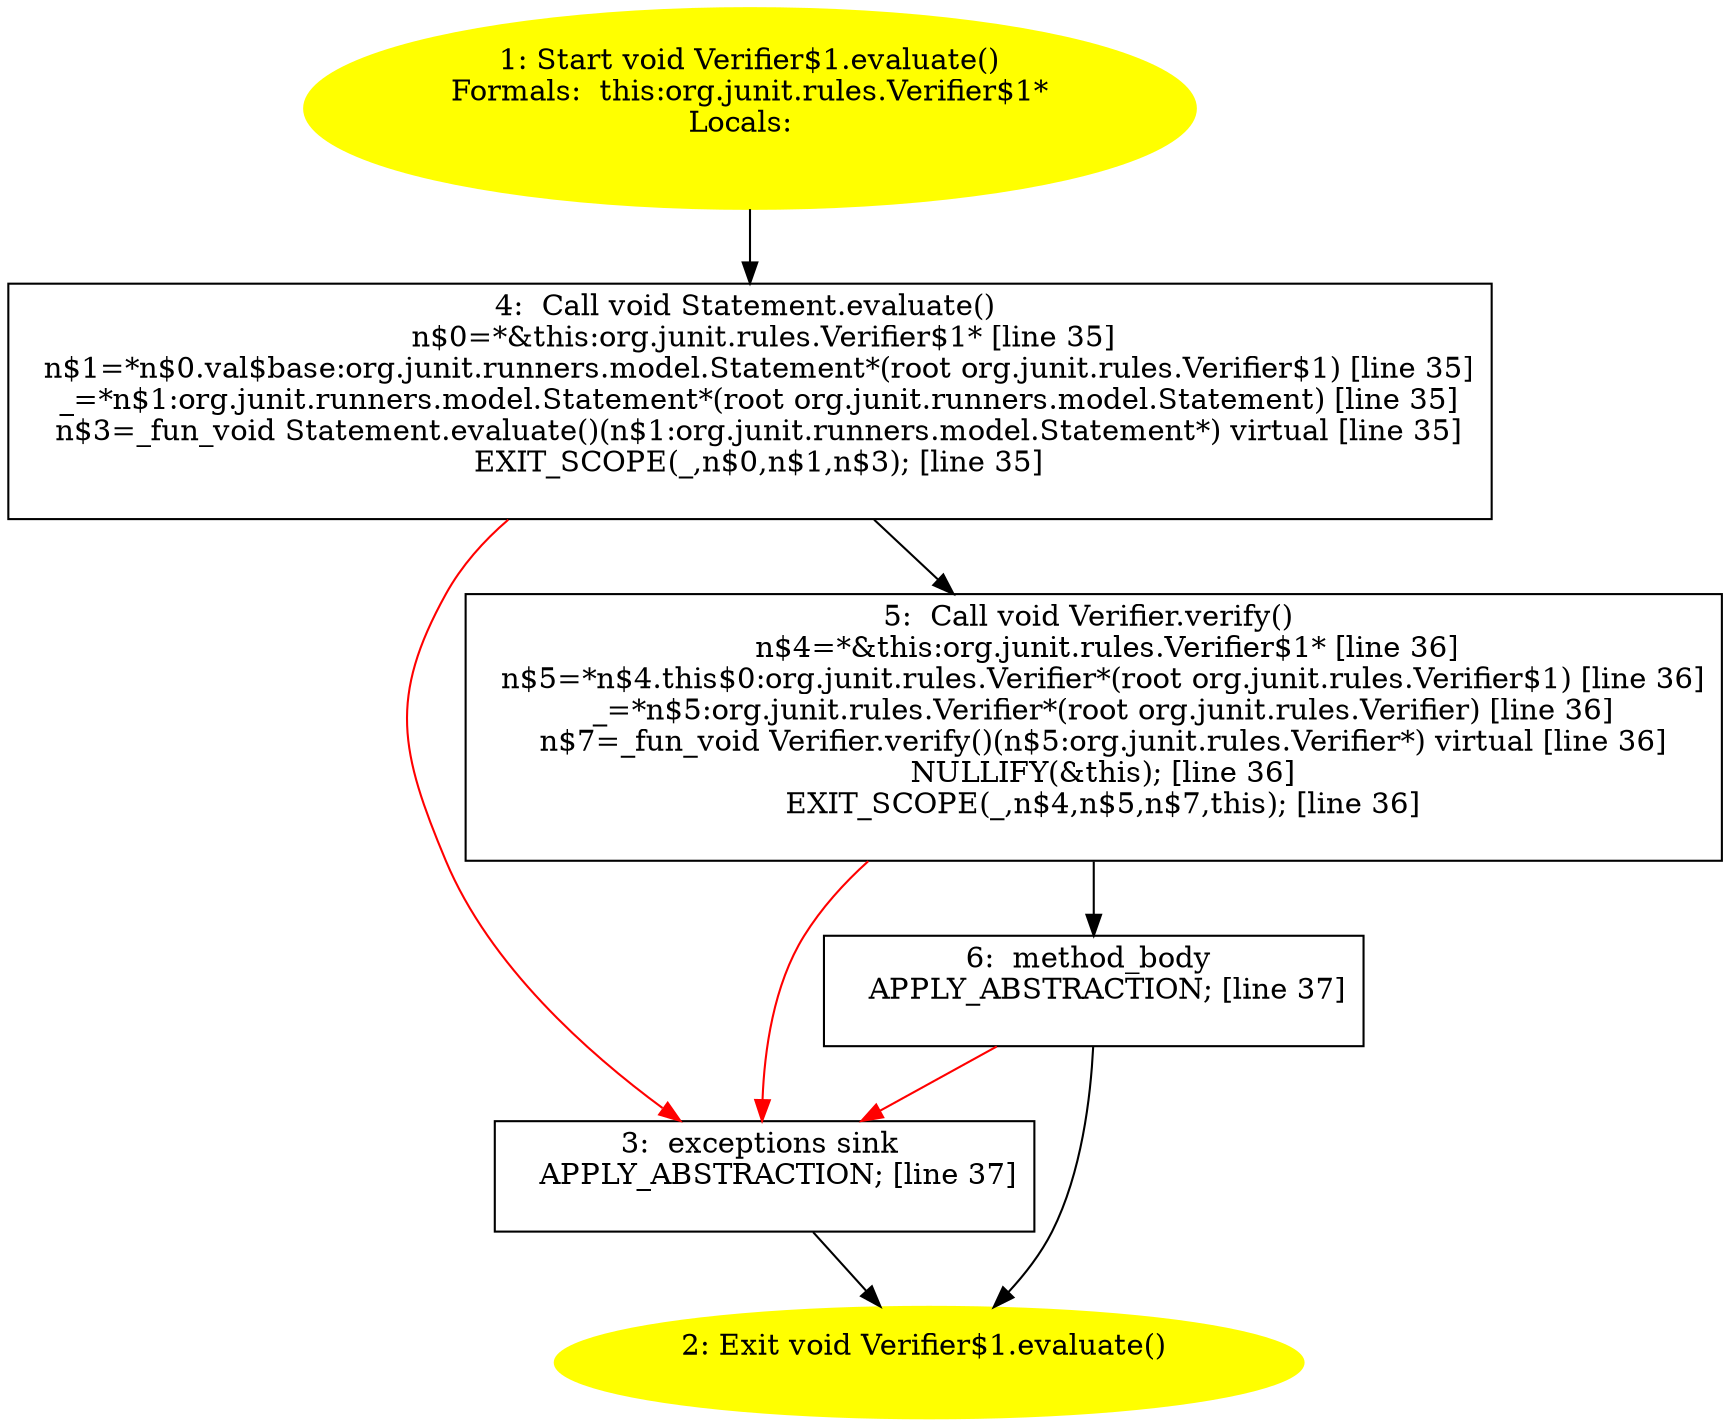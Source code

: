 /* @generated */
digraph cfg {
"org.junit.rules.Verifier$1.evaluate():void.fc3cb04d8bcd905283e6d6cdf8f7f765_1" [label="1: Start void Verifier$1.evaluate()\nFormals:  this:org.junit.rules.Verifier$1*\nLocals:  \n  " color=yellow style=filled]
	

	 "org.junit.rules.Verifier$1.evaluate():void.fc3cb04d8bcd905283e6d6cdf8f7f765_1" -> "org.junit.rules.Verifier$1.evaluate():void.fc3cb04d8bcd905283e6d6cdf8f7f765_4" ;
"org.junit.rules.Verifier$1.evaluate():void.fc3cb04d8bcd905283e6d6cdf8f7f765_2" [label="2: Exit void Verifier$1.evaluate() \n  " color=yellow style=filled]
	

"org.junit.rules.Verifier$1.evaluate():void.fc3cb04d8bcd905283e6d6cdf8f7f765_3" [label="3:  exceptions sink \n   APPLY_ABSTRACTION; [line 37]\n " shape="box"]
	

	 "org.junit.rules.Verifier$1.evaluate():void.fc3cb04d8bcd905283e6d6cdf8f7f765_3" -> "org.junit.rules.Verifier$1.evaluate():void.fc3cb04d8bcd905283e6d6cdf8f7f765_2" ;
"org.junit.rules.Verifier$1.evaluate():void.fc3cb04d8bcd905283e6d6cdf8f7f765_4" [label="4:  Call void Statement.evaluate() \n   n$0=*&this:org.junit.rules.Verifier$1* [line 35]\n  n$1=*n$0.val$base:org.junit.runners.model.Statement*(root org.junit.rules.Verifier$1) [line 35]\n  _=*n$1:org.junit.runners.model.Statement*(root org.junit.runners.model.Statement) [line 35]\n  n$3=_fun_void Statement.evaluate()(n$1:org.junit.runners.model.Statement*) virtual [line 35]\n  EXIT_SCOPE(_,n$0,n$1,n$3); [line 35]\n " shape="box"]
	

	 "org.junit.rules.Verifier$1.evaluate():void.fc3cb04d8bcd905283e6d6cdf8f7f765_4" -> "org.junit.rules.Verifier$1.evaluate():void.fc3cb04d8bcd905283e6d6cdf8f7f765_5" ;
	 "org.junit.rules.Verifier$1.evaluate():void.fc3cb04d8bcd905283e6d6cdf8f7f765_4" -> "org.junit.rules.Verifier$1.evaluate():void.fc3cb04d8bcd905283e6d6cdf8f7f765_3" [color="red" ];
"org.junit.rules.Verifier$1.evaluate():void.fc3cb04d8bcd905283e6d6cdf8f7f765_5" [label="5:  Call void Verifier.verify() \n   n$4=*&this:org.junit.rules.Verifier$1* [line 36]\n  n$5=*n$4.this$0:org.junit.rules.Verifier*(root org.junit.rules.Verifier$1) [line 36]\n  _=*n$5:org.junit.rules.Verifier*(root org.junit.rules.Verifier) [line 36]\n  n$7=_fun_void Verifier.verify()(n$5:org.junit.rules.Verifier*) virtual [line 36]\n  NULLIFY(&this); [line 36]\n  EXIT_SCOPE(_,n$4,n$5,n$7,this); [line 36]\n " shape="box"]
	

	 "org.junit.rules.Verifier$1.evaluate():void.fc3cb04d8bcd905283e6d6cdf8f7f765_5" -> "org.junit.rules.Verifier$1.evaluate():void.fc3cb04d8bcd905283e6d6cdf8f7f765_6" ;
	 "org.junit.rules.Verifier$1.evaluate():void.fc3cb04d8bcd905283e6d6cdf8f7f765_5" -> "org.junit.rules.Verifier$1.evaluate():void.fc3cb04d8bcd905283e6d6cdf8f7f765_3" [color="red" ];
"org.junit.rules.Verifier$1.evaluate():void.fc3cb04d8bcd905283e6d6cdf8f7f765_6" [label="6:  method_body \n   APPLY_ABSTRACTION; [line 37]\n " shape="box"]
	

	 "org.junit.rules.Verifier$1.evaluate():void.fc3cb04d8bcd905283e6d6cdf8f7f765_6" -> "org.junit.rules.Verifier$1.evaluate():void.fc3cb04d8bcd905283e6d6cdf8f7f765_2" ;
	 "org.junit.rules.Verifier$1.evaluate():void.fc3cb04d8bcd905283e6d6cdf8f7f765_6" -> "org.junit.rules.Verifier$1.evaluate():void.fc3cb04d8bcd905283e6d6cdf8f7f765_3" [color="red" ];
}
